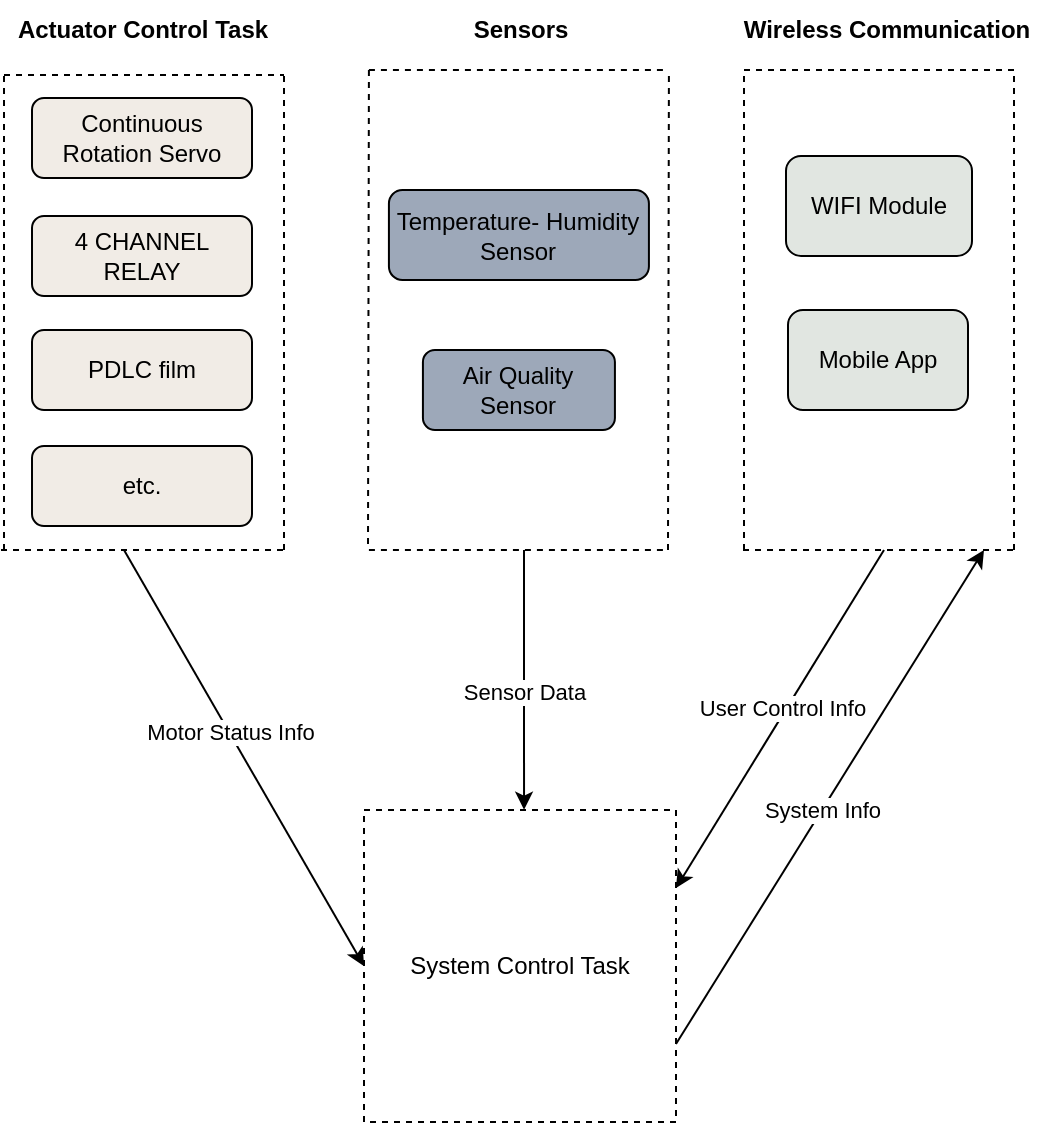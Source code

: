 <mxfile version="26.1.1">
  <diagram name="Page-1" id="Tml-ByK4S6_2VsTb17KJ">
    <mxGraphModel dx="1885" dy="1036" grid="0" gridSize="10" guides="1" tooltips="1" connect="1" arrows="1" fold="1" page="1" pageScale="1" pageWidth="827" pageHeight="1169" math="0" shadow="0">
      <root>
        <mxCell id="0" />
        <mxCell id="1" parent="0" />
        <mxCell id="5Iwn6y3cYDH7FqU4yCxh-14" value="Air Quality Sensor" style="rounded=1;whiteSpace=wrap;html=1;strokeColor=default;align=center;verticalAlign=middle;fontFamily=Helvetica;fontSize=12;fontColor=default;fillColor=light-dark(#9da8b9, #ededed);labelBackgroundColor=light-dark(#9da8b9, #ededed);" parent="1" vertex="1">
          <mxGeometry x="389.46" y="250" width="96" height="40" as="geometry" />
        </mxCell>
        <mxCell id="5Iwn6y3cYDH7FqU4yCxh-15" value="Temperature- Humidity Sensor" style="rounded=1;whiteSpace=wrap;html=1;strokeColor=default;align=center;verticalAlign=middle;fontFamily=Helvetica;fontSize=12;fontColor=default;fillColor=light-dark(#9da8b9, #ededed);labelBackgroundColor=light-dark(#9da8b9, #ededed);" parent="1" vertex="1">
          <mxGeometry x="372.46" y="170" width="130" height="45" as="geometry" />
        </mxCell>
        <mxCell id="5Iwn6y3cYDH7FqU4yCxh-21" value="WIFI Module" style="rounded=1;whiteSpace=wrap;html=1;strokeColor=default;align=center;verticalAlign=middle;fontFamily=Helvetica;fontSize=12;fontColor=default;fillColor=light-dark(#e1e6e1, #ededed);labelBackgroundColor=light-dark(#e1e6e1, #ededed);" parent="1" vertex="1">
          <mxGeometry x="571" y="153" width="93" height="50" as="geometry" />
        </mxCell>
        <mxCell id="5Iwn6y3cYDH7FqU4yCxh-23" value="Mobile App" style="rounded=1;whiteSpace=wrap;html=1;strokeColor=default;align=center;verticalAlign=middle;fontFamily=Helvetica;fontSize=12;fontColor=default;fillColor=light-dark(#e1e6e1, #ededed);labelBackgroundColor=light-dark(#e1e6e1, #ededed);" parent="1" vertex="1">
          <mxGeometry x="572" y="230" width="90" height="50" as="geometry" />
        </mxCell>
        <mxCell id="HjFdsJPvdDmFHo8kEADV-2" value="" style="endArrow=none;dashed=1;html=1;rounded=0;" parent="1" edge="1">
          <mxGeometry width="50" height="50" relative="1" as="geometry">
            <mxPoint x="550" y="110" as="sourcePoint" />
            <mxPoint x="685" y="110" as="targetPoint" />
          </mxGeometry>
        </mxCell>
        <mxCell id="HjFdsJPvdDmFHo8kEADV-4" value="" style="endArrow=none;dashed=1;html=1;rounded=0;" parent="1" edge="1">
          <mxGeometry width="50" height="50" relative="1" as="geometry">
            <mxPoint x="549.5" y="350" as="sourcePoint" />
            <mxPoint x="684.5" y="350" as="targetPoint" />
          </mxGeometry>
        </mxCell>
        <mxCell id="HjFdsJPvdDmFHo8kEADV-5" value="" style="endArrow=none;dashed=1;html=1;rounded=0;" parent="1" edge="1">
          <mxGeometry width="50" height="50" relative="1" as="geometry">
            <mxPoint x="550" y="350" as="sourcePoint" />
            <mxPoint x="550" y="110" as="targetPoint" />
          </mxGeometry>
        </mxCell>
        <mxCell id="HjFdsJPvdDmFHo8kEADV-6" value="" style="endArrow=none;dashed=1;html=1;rounded=0;" parent="1" edge="1">
          <mxGeometry width="50" height="50" relative="1" as="geometry">
            <mxPoint x="685" y="350" as="sourcePoint" />
            <mxPoint x="685" y="111" as="targetPoint" />
          </mxGeometry>
        </mxCell>
        <mxCell id="HjFdsJPvdDmFHo8kEADV-8" value="System Control Task" style="whiteSpace=wrap;html=1;aspect=fixed;dashed=1;" parent="1" vertex="1">
          <mxGeometry x="360" y="480" width="156" height="156" as="geometry" />
        </mxCell>
        <mxCell id="HjFdsJPvdDmFHo8kEADV-12" value="&lt;b&gt;Wireless Communication&lt;/b&gt;" style="text;html=1;align=center;verticalAlign=middle;whiteSpace=wrap;rounded=0;" parent="1" vertex="1">
          <mxGeometry x="542" y="75.46" width="159" height="30" as="geometry" />
        </mxCell>
        <mxCell id="HjFdsJPvdDmFHo8kEADV-14" value="" style="endArrow=none;dashed=1;html=1;rounded=0;" parent="1" edge="1">
          <mxGeometry width="50" height="50" relative="1" as="geometry">
            <mxPoint x="180" y="112.46" as="sourcePoint" />
            <mxPoint x="320" y="112.46" as="targetPoint" />
          </mxGeometry>
        </mxCell>
        <mxCell id="HjFdsJPvdDmFHo8kEADV-15" value="" style="endArrow=none;dashed=1;html=1;rounded=0;" parent="1" edge="1">
          <mxGeometry width="50" height="50" relative="1" as="geometry">
            <mxPoint x="180" y="350" as="sourcePoint" />
            <mxPoint x="180" y="112.46" as="targetPoint" />
          </mxGeometry>
        </mxCell>
        <mxCell id="HjFdsJPvdDmFHo8kEADV-17" value="" style="endArrow=none;dashed=1;html=1;rounded=0;" parent="1" edge="1">
          <mxGeometry width="50" height="50" relative="1" as="geometry">
            <mxPoint x="320" y="350" as="sourcePoint" />
            <mxPoint x="320" y="112.46" as="targetPoint" />
          </mxGeometry>
        </mxCell>
        <mxCell id="HjFdsJPvdDmFHo8kEADV-18" value="&lt;b&gt;Sensors&lt;/b&gt;" style="text;html=1;align=center;verticalAlign=middle;whiteSpace=wrap;rounded=0;" parent="1" vertex="1">
          <mxGeometry x="398.73" y="75.46" width="78.54" height="30" as="geometry" />
        </mxCell>
        <mxCell id="HjFdsJPvdDmFHo8kEADV-20" value="" style="endArrow=classic;html=1;rounded=0;entryX=0;entryY=0.5;entryDx=0;entryDy=0;jumpStyle=none;" parent="1" target="HjFdsJPvdDmFHo8kEADV-8" edge="1">
          <mxGeometry width="50" height="50" relative="1" as="geometry">
            <mxPoint x="240" y="350" as="sourcePoint" />
            <mxPoint x="350" y="360" as="targetPoint" />
          </mxGeometry>
        </mxCell>
        <mxCell id="HjFdsJPvdDmFHo8kEADV-44" value="Motor Status Info" style="edgeLabel;html=1;align=center;verticalAlign=middle;resizable=0;points=[];" parent="HjFdsJPvdDmFHo8kEADV-20" vertex="1" connectable="0">
          <mxGeometry x="-0.124" relative="1" as="geometry">
            <mxPoint as="offset" />
          </mxGeometry>
        </mxCell>
        <mxCell id="HjFdsJPvdDmFHo8kEADV-25" value="" style="endArrow=classic;html=1;rounded=0;entryX=0.513;entryY=-0.001;entryDx=0;entryDy=0;entryPerimeter=0;" parent="1" edge="1" target="HjFdsJPvdDmFHo8kEADV-8">
          <mxGeometry width="50" height="50" relative="1" as="geometry">
            <mxPoint x="440" y="350" as="sourcePoint" />
            <mxPoint x="440" y="480" as="targetPoint" />
          </mxGeometry>
        </mxCell>
        <mxCell id="HjFdsJPvdDmFHo8kEADV-45" value="Sensor Data" style="edgeLabel;html=1;align=center;verticalAlign=middle;resizable=0;points=[];" parent="HjFdsJPvdDmFHo8kEADV-25" vertex="1" connectable="0">
          <mxGeometry x="0.094" relative="1" as="geometry">
            <mxPoint as="offset" />
          </mxGeometry>
        </mxCell>
        <mxCell id="HjFdsJPvdDmFHo8kEADV-27" value="&lt;span&gt;PDLC film&lt;/span&gt;" style="rounded=1;whiteSpace=wrap;html=1;strokeColor=default;align=center;verticalAlign=middle;fontFamily=Helvetica;fontSize=12;fontColor=default;fillColor=light-dark(#f1ece6, #ededed);labelBackgroundColor=light-dark(#f1ece6, #ededed);" parent="1" vertex="1">
          <mxGeometry x="194" y="240" width="110" height="40" as="geometry" />
        </mxCell>
        <mxCell id="HjFdsJPvdDmFHo8kEADV-29" value="" style="endArrow=none;dashed=1;html=1;rounded=0;" parent="1" edge="1">
          <mxGeometry width="50" height="50" relative="1" as="geometry">
            <mxPoint x="178.5" y="350" as="sourcePoint" />
            <mxPoint x="319.5" y="350" as="targetPoint" />
          </mxGeometry>
        </mxCell>
        <mxCell id="HjFdsJPvdDmFHo8kEADV-30" value="Continuous Rotation Servo" style="rounded=1;whiteSpace=wrap;html=1;strokeColor=default;align=center;verticalAlign=middle;fontFamily=Helvetica;fontSize=12;fontColor=default;fillColor=light-dark(#f1ece6, #ededed);labelBackgroundColor=light-dark(#f1ece6, #ededed);" parent="1" vertex="1">
          <mxGeometry x="194" y="124.0" width="110" height="40" as="geometry" />
        </mxCell>
        <mxCell id="HjFdsJPvdDmFHo8kEADV-31" value="etc." style="rounded=1;whiteSpace=wrap;html=1;strokeColor=default;align=center;verticalAlign=middle;fontFamily=Helvetica;fontSize=12;fontColor=default;fillColor=light-dark(#f1ece6, #ededed);labelBackgroundColor=light-dark(#f1ece6, #ededed);" parent="1" vertex="1">
          <mxGeometry x="194" y="298" width="110" height="40" as="geometry" />
        </mxCell>
        <mxCell id="HjFdsJPvdDmFHo8kEADV-32" value="4 CHANNEL RELAY" style="rounded=1;whiteSpace=wrap;html=1;strokeColor=default;align=center;verticalAlign=middle;fontFamily=Helvetica;fontSize=12;fontColor=default;fillColor=light-dark(#f1ece6, #ededed);labelBackgroundColor=light-dark(#f1ece6, #ededed);" parent="1" vertex="1">
          <mxGeometry x="194" y="183.0" width="110" height="40" as="geometry" />
        </mxCell>
        <mxCell id="HjFdsJPvdDmFHo8kEADV-34" value="" style="endArrow=none;dashed=1;html=1;rounded=0;" parent="1" edge="1">
          <mxGeometry width="50" height="50" relative="1" as="geometry">
            <mxPoint x="362.46" y="110" as="sourcePoint" />
            <mxPoint x="512.46" y="110" as="targetPoint" />
          </mxGeometry>
        </mxCell>
        <mxCell id="HjFdsJPvdDmFHo8kEADV-35" value="" style="endArrow=none;dashed=1;html=1;rounded=0;" parent="1" edge="1">
          <mxGeometry width="50" height="50" relative="1" as="geometry">
            <mxPoint x="362.46" y="110" as="sourcePoint" />
            <mxPoint x="362" y="350" as="targetPoint" />
          </mxGeometry>
        </mxCell>
        <mxCell id="HjFdsJPvdDmFHo8kEADV-36" value="" style="endArrow=none;dashed=1;html=1;rounded=0;" parent="1" edge="1">
          <mxGeometry width="50" height="50" relative="1" as="geometry">
            <mxPoint x="362.46" y="350" as="sourcePoint" />
            <mxPoint x="512.46" y="350" as="targetPoint" />
          </mxGeometry>
        </mxCell>
        <mxCell id="HjFdsJPvdDmFHo8kEADV-37" value="" style="endArrow=none;dashed=1;html=1;rounded=0;" parent="1" edge="1">
          <mxGeometry width="50" height="50" relative="1" as="geometry">
            <mxPoint x="512" y="350" as="sourcePoint" />
            <mxPoint x="512.46" y="110" as="targetPoint" />
          </mxGeometry>
        </mxCell>
        <mxCell id="HjFdsJPvdDmFHo8kEADV-39" value="" style="endArrow=classic;html=1;rounded=0;entryX=1;entryY=0.25;entryDx=0;entryDy=0;" parent="1" target="HjFdsJPvdDmFHo8kEADV-8" edge="1">
          <mxGeometry width="50" height="50" relative="1" as="geometry">
            <mxPoint x="620" y="350" as="sourcePoint" />
            <mxPoint x="728" y="570" as="targetPoint" />
          </mxGeometry>
        </mxCell>
        <mxCell id="HjFdsJPvdDmFHo8kEADV-46" value="User Control Info" style="edgeLabel;html=1;align=center;verticalAlign=middle;resizable=0;points=[];" parent="HjFdsJPvdDmFHo8kEADV-39" vertex="1" connectable="0">
          <mxGeometry x="-0.049" y="1" relative="1" as="geometry">
            <mxPoint x="-3" y="-2" as="offset" />
          </mxGeometry>
        </mxCell>
        <mxCell id="HjFdsJPvdDmFHo8kEADV-40" value="&lt;b&gt;Actuator Control Task&lt;/b&gt;" style="text;html=1;align=center;verticalAlign=middle;whiteSpace=wrap;rounded=0;" parent="1" vertex="1">
          <mxGeometry x="180" y="75.46" width="139" height="30" as="geometry" />
        </mxCell>
        <mxCell id="HjFdsJPvdDmFHo8kEADV-47" value="" style="endArrow=classic;html=1;rounded=0;exitX=1;exitY=0.75;exitDx=0;exitDy=0;" parent="1" source="HjFdsJPvdDmFHo8kEADV-8" edge="1">
          <mxGeometry width="50" height="50" relative="1" as="geometry">
            <mxPoint x="518" y="602" as="sourcePoint" />
            <mxPoint x="670" y="350" as="targetPoint" />
          </mxGeometry>
        </mxCell>
        <mxCell id="HjFdsJPvdDmFHo8kEADV-49" value="System Info" style="edgeLabel;html=1;align=center;verticalAlign=middle;resizable=0;points=[];" parent="HjFdsJPvdDmFHo8kEADV-47" vertex="1" connectable="0">
          <mxGeometry x="-0.053" relative="1" as="geometry">
            <mxPoint as="offset" />
          </mxGeometry>
        </mxCell>
      </root>
    </mxGraphModel>
  </diagram>
</mxfile>
